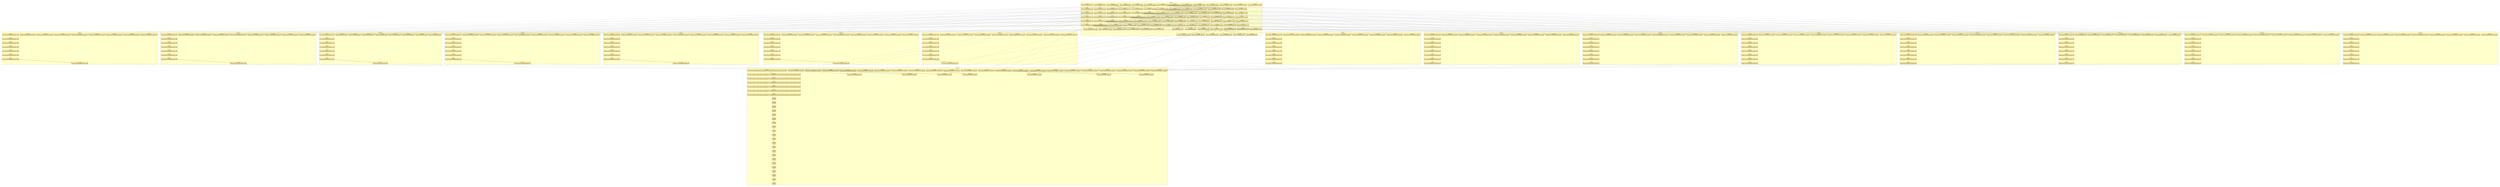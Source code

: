 digraph{node[shape=none margin=0 style=filled colorscheme=ylorrd9 fillcolor=2];compound=true;splines=line;subgraph clusterdummy0_0{style=invis;subgraph clusterdummy0_1{style=invis;subgraph clusterdummy0_2{style=invis;subgraph cluster0{style=dashed;colorscheme=ylorrd9;bgcolor=1;edge[arrowhead=empty];label=epoch_0;0[label=<<table border="0" cellborder="0" cellspacing="0"><tr><td>0:0 send</td></tr><hr/><tr><td> 1:0 1:23 1:24 1:25 1:26 1:27 1:28 </td></tr></table>>];1[label=<<table border="0" cellborder="0" cellspacing="0"><tr><td>0:1 send</td></tr><hr/><tr><td> 2:0 2:1 2:24 2:25 2:26 2:27 2:28 </td></tr></table>>];2[label=<<table border="0" cellborder="0" cellspacing="0"><tr><td>0:2 send</td></tr><hr/><tr><td> 3:0 3:1 3:2 3:25 3:26 3:27 3:28 </td></tr></table>>];3[label=<<table border="0" cellborder="0" cellspacing="0"><tr><td>0:3 send</td></tr><hr/><tr><td> 4:0 4:1 4:2 4:3 4:26 4:27 4:28 </td></tr></table>>];4[label=<<table border="0" cellborder="0" cellspacing="0"><tr><td>0:4 send</td></tr><hr/><tr><td> 5:0 5:1 5:2 5:3 5:4 5:27 5:28 </td></tr></table>>];5[label=<<table border="0" cellborder="0" cellspacing="0"><tr><td>0:5 send</td></tr><hr/><tr><td> 6:0 6:1 6:2 6:3 6:4 6:5 6:28 </td></tr></table>>];6[label=<<table border="0" cellborder="0" cellspacing="0"><tr><td>0:6 send</td></tr><hr/><tr><td> 7:0 7:1 7:2 7:3 7:4 7:5 7:6 </td></tr></table>>];51[label=<<table border="0" cellborder="0" cellspacing="0"><tr><td>1:0 recv</td></tr><hr/><tr><td> 0:0 2:3 3:4 4:5 5:6 6:7 7:8 </td></tr></table>>];53[label=<<table border="0" cellborder="0" cellspacing="0"><tr><td>1:2 send</td></tr><hr/><tr><td> 2:0 2:1 2:24 2:25 2:26 2:27 2:28 </td></tr></table>>];51->53;54[label=<<table border="0" cellborder="0" cellspacing="0"><tr><td>1:3 send</td></tr><hr/><tr><td> 3:0 3:1 3:2 3:25 3:26 3:27 3:28 </td></tr></table>>];51->54;55[label=<<table border="0" cellborder="0" cellspacing="0"><tr><td>1:4 send</td></tr><hr/><tr><td> 4:0 4:1 4:2 4:3 4:26 4:27 4:28 </td></tr></table>>];51->55;56[label=<<table border="0" cellborder="0" cellspacing="0"><tr><td>1:5 send</td></tr><hr/><tr><td> 5:0 5:1 5:2 5:3 5:4 5:27 5:28 </td></tr></table>>];51->56;57[label=<<table border="0" cellborder="0" cellspacing="0"><tr><td>1:6 send</td></tr><hr/><tr><td> 6:0 6:1 6:2 6:3 6:4 6:5 6:28 </td></tr></table>>];51->57;58[label=<<table border="0" cellborder="0" cellspacing="0"><tr><td>1:7 send</td></tr><hr/><tr><td> 7:0 7:1 7:2 7:3 7:4 7:5 7:6 </td></tr></table>>];51->58;74[label=<<table border="0" cellborder="0" cellspacing="0"><tr><td>1:23 recv</td></tr><hr/><tr><td> 0:0 2:3 3:4 4:5 5:6 6:7 7:8 </td></tr></table>>];51->74;75[label=<<table border="0" cellborder="0" cellspacing="0"><tr><td>1:24 recv</td></tr><hr/><tr><td> 0:0 2:3 3:4 4:5 5:6 6:7 7:8 </td></tr></table>>];74->75;76[label=<<table border="0" cellborder="0" cellspacing="0"><tr><td>1:25 recv</td></tr><hr/><tr><td> 0:0 2:3 3:4 4:5 5:6 6:7 7:8 </td></tr></table>>];75->76;77[label=<<table border="0" cellborder="0" cellspacing="0"><tr><td>1:26 recv</td></tr><hr/><tr><td> 0:0 2:3 3:4 4:5 5:6 6:7 7:8 </td></tr></table>>];76->77;78[label=<<table border="0" cellborder="0" cellspacing="0"><tr><td>1:27 recv</td></tr><hr/><tr><td> 0:0 2:3 3:4 4:5 5:6 6:7 7:8 </td></tr></table>>];77->78;79[label=<<table border="0" cellborder="0" cellspacing="0"><tr><td>1:28 recv</td></tr><hr/><tr><td> 0:0 2:3 3:4 4:5 5:6 6:7 7:8 </td></tr></table>>];78->79;81[label=<<table border="0" cellborder="0" cellspacing="0"><tr><td>2:0 recv</td></tr><hr/><tr><td> 0:1 1:2 3:5 4:6 5:7 6:8 7:9 </td></tr></table>>];82[label=<<table border="0" cellborder="0" cellspacing="0"><tr><td>2:1 recv</td></tr><hr/><tr><td> 0:1 1:2 3:5 4:6 5:7 6:8 7:9 </td></tr></table>>];81->82;84[label=<<table border="0" cellborder="0" cellspacing="0"><tr><td>2:3 send</td></tr><hr/><tr><td> 1:0 1:23 1:24 1:25 1:26 1:27 1:28 </td></tr></table>>];82->84;85[label=<<table border="0" cellborder="0" cellspacing="0"><tr><td>2:4 send</td></tr><hr/><tr><td> 3:0 3:1 3:2 3:25 3:26 3:27 3:28 </td></tr></table>>];82->85;86[label=<<table border="0" cellborder="0" cellspacing="0"><tr><td>2:5 send</td></tr><hr/><tr><td> 4:0 4:1 4:2 4:3 4:26 4:27 4:28 </td></tr></table>>];82->86;87[label=<<table border="0" cellborder="0" cellspacing="0"><tr><td>2:6 send</td></tr><hr/><tr><td> 5:0 5:1 5:2 5:3 5:4 5:27 5:28 </td></tr></table>>];82->87;88[label=<<table border="0" cellborder="0" cellspacing="0"><tr><td>2:7 send</td></tr><hr/><tr><td> 6:0 6:1 6:2 6:3 6:4 6:5 6:28 </td></tr></table>>];82->88;89[label=<<table border="0" cellborder="0" cellspacing="0"><tr><td>2:8 send</td></tr><hr/><tr><td> 7:0 7:1 7:2 7:3 7:4 7:5 7:6 </td></tr></table>>];82->89;105[label=<<table border="0" cellborder="0" cellspacing="0"><tr><td>2:24 recv</td></tr><hr/><tr><td> 0:1 1:2 3:5 4:6 5:7 6:8 7:9 </td></tr></table>>];82->105;106[label=<<table border="0" cellborder="0" cellspacing="0"><tr><td>2:25 recv</td></tr><hr/><tr><td> 0:1 1:2 3:5 4:6 5:7 6:8 7:9 </td></tr></table>>];105->106;107[label=<<table border="0" cellborder="0" cellspacing="0"><tr><td>2:26 recv</td></tr><hr/><tr><td> 0:1 1:2 3:5 4:6 5:7 6:8 7:9 </td></tr></table>>];106->107;108[label=<<table border="0" cellborder="0" cellspacing="0"><tr><td>2:27 recv</td></tr><hr/><tr><td> 0:1 1:2 3:5 4:6 5:7 6:8 7:9 </td></tr></table>>];107->108;109[label=<<table border="0" cellborder="0" cellspacing="0"><tr><td>2:28 recv</td></tr><hr/><tr><td> 0:1 1:2 3:5 4:6 5:7 6:8 7:9 </td></tr></table>>];108->109;111[label=<<table border="0" cellborder="0" cellspacing="0"><tr><td>3:0 recv</td></tr><hr/><tr><td> 0:2 1:3 2:4 4:7 5:8 6:9 7:10 </td></tr></table>>];112[label=<<table border="0" cellborder="0" cellspacing="0"><tr><td>3:1 recv</td></tr><hr/><tr><td> 0:2 1:3 2:4 4:7 5:8 6:9 7:10 </td></tr></table>>];111->112;113[label=<<table border="0" cellborder="0" cellspacing="0"><tr><td>3:2 recv</td></tr><hr/><tr><td> 0:2 1:3 2:4 4:7 5:8 6:9 7:10 </td></tr></table>>];112->113;115[label=<<table border="0" cellborder="0" cellspacing="0"><tr><td>3:4 send</td></tr><hr/><tr><td> 1:0 1:23 1:24 1:25 1:26 1:27 1:28 </td></tr></table>>];113->115;116[label=<<table border="0" cellborder="0" cellspacing="0"><tr><td>3:5 send</td></tr><hr/><tr><td> 2:0 2:1 2:24 2:25 2:26 2:27 2:28 </td></tr></table>>];113->116;117[label=<<table border="0" cellborder="0" cellspacing="0"><tr><td>3:6 send</td></tr><hr/><tr><td> 4:0 4:1 4:2 4:3 4:26 4:27 4:28 </td></tr></table>>];113->117;118[label=<<table border="0" cellborder="0" cellspacing="0"><tr><td>3:7 send</td></tr><hr/><tr><td> 5:0 5:1 5:2 5:3 5:4 5:27 5:28 </td></tr></table>>];113->118;119[label=<<table border="0" cellborder="0" cellspacing="0"><tr><td>3:8 send</td></tr><hr/><tr><td> 6:0 6:1 6:2 6:3 6:4 6:5 6:28 </td></tr></table>>];113->119;120[label=<<table border="0" cellborder="0" cellspacing="0"><tr><td>3:9 send</td></tr><hr/><tr><td> 7:0 7:1 7:2 7:3 7:4 7:5 7:6 </td></tr></table>>];113->120;136[label=<<table border="0" cellborder="0" cellspacing="0"><tr><td>3:25 recv</td></tr><hr/><tr><td> 0:2 1:3 2:4 4:7 5:8 6:9 7:10 </td></tr></table>>];113->136;137[label=<<table border="0" cellborder="0" cellspacing="0"><tr><td>3:26 recv</td></tr><hr/><tr><td> 0:2 1:3 2:4 4:7 5:8 6:9 7:10 </td></tr></table>>];136->137;138[label=<<table border="0" cellborder="0" cellspacing="0"><tr><td>3:27 recv</td></tr><hr/><tr><td> 0:2 1:3 2:4 4:7 5:8 6:9 7:10 </td></tr></table>>];137->138;139[label=<<table border="0" cellborder="0" cellspacing="0"><tr><td>3:28 recv</td></tr><hr/><tr><td> 0:2 1:3 2:4 4:7 5:8 6:9 7:10 </td></tr></table>>];138->139;141[label=<<table border="0" cellborder="0" cellspacing="0"><tr><td>4:0 recv</td></tr><hr/><tr><td> 0:3 1:4 2:5 3:6 5:9 6:10 7:11 </td></tr></table>>];142[label=<<table border="0" cellborder="0" cellspacing="0"><tr><td>4:1 recv</td></tr><hr/><tr><td> 0:3 1:4 2:5 3:6 5:9 6:10 7:11 </td></tr></table>>];141->142;143[label=<<table border="0" cellborder="0" cellspacing="0"><tr><td>4:2 recv</td></tr><hr/><tr><td> 0:3 1:4 2:5 3:6 5:9 6:10 7:11 </td></tr></table>>];142->143;144[label=<<table border="0" cellborder="0" cellspacing="0"><tr><td>4:3 recv</td></tr><hr/><tr><td> 0:3 1:4 2:5 3:6 5:9 6:10 7:11 </td></tr></table>>];143->144;146[label=<<table border="0" cellborder="0" cellspacing="0"><tr><td>4:5 send</td></tr><hr/><tr><td> 1:0 1:23 1:24 1:25 1:26 1:27 1:28 </td></tr></table>>];144->146;147[label=<<table border="0" cellborder="0" cellspacing="0"><tr><td>4:6 send</td></tr><hr/><tr><td> 2:0 2:1 2:24 2:25 2:26 2:27 2:28 </td></tr></table>>];144->147;148[label=<<table border="0" cellborder="0" cellspacing="0"><tr><td>4:7 send</td></tr><hr/><tr><td> 3:0 3:1 3:2 3:25 3:26 3:27 3:28 </td></tr></table>>];144->148;149[label=<<table border="0" cellborder="0" cellspacing="0"><tr><td>4:8 send</td></tr><hr/><tr><td> 5:0 5:1 5:2 5:3 5:4 5:27 5:28 </td></tr></table>>];144->149;150[label=<<table border="0" cellborder="0" cellspacing="0"><tr><td>4:9 send</td></tr><hr/><tr><td> 6:0 6:1 6:2 6:3 6:4 6:5 6:28 </td></tr></table>>];144->150;151[label=<<table border="0" cellborder="0" cellspacing="0"><tr><td>4:10 send</td></tr><hr/><tr><td> 7:0 7:1 7:2 7:3 7:4 7:5 7:6 </td></tr></table>>];144->151;167[label=<<table border="0" cellborder="0" cellspacing="0"><tr><td>4:26 recv</td></tr><hr/><tr><td> 0:3 1:4 2:5 3:6 5:9 6:10 7:11 </td></tr></table>>];144->167;168[label=<<table border="0" cellborder="0" cellspacing="0"><tr><td>4:27 recv</td></tr><hr/><tr><td> 0:3 1:4 2:5 3:6 5:9 6:10 7:11 </td></tr></table>>];167->168;169[label=<<table border="0" cellborder="0" cellspacing="0"><tr><td>4:28 recv</td></tr><hr/><tr><td> 0:3 1:4 2:5 3:6 5:9 6:10 7:11 </td></tr></table>>];168->169;171[label=<<table border="0" cellborder="0" cellspacing="0"><tr><td>5:0 recv</td></tr><hr/><tr><td> 0:4 1:5 2:6 3:7 4:8 6:11 7:12 </td></tr></table>>];172[label=<<table border="0" cellborder="0" cellspacing="0"><tr><td>5:1 recv</td></tr><hr/><tr><td> 0:4 1:5 2:6 3:7 4:8 6:11 7:12 </td></tr></table>>];171->172;173[label=<<table border="0" cellborder="0" cellspacing="0"><tr><td>5:2 recv</td></tr><hr/><tr><td> 0:4 1:5 2:6 3:7 4:8 6:11 7:12 </td></tr></table>>];172->173;174[label=<<table border="0" cellborder="0" cellspacing="0"><tr><td>5:3 recv</td></tr><hr/><tr><td> 0:4 1:5 2:6 3:7 4:8 6:11 7:12 </td></tr></table>>];173->174;175[label=<<table border="0" cellborder="0" cellspacing="0"><tr><td>5:4 recv</td></tr><hr/><tr><td> 0:4 1:5 2:6 3:7 4:8 6:11 7:12 </td></tr></table>>];174->175;177[label=<<table border="0" cellborder="0" cellspacing="0"><tr><td>5:6 send</td></tr><hr/><tr><td> 1:0 1:23 1:24 1:25 1:26 1:27 1:28 </td></tr></table>>];175->177;178[label=<<table border="0" cellborder="0" cellspacing="0"><tr><td>5:7 send</td></tr><hr/><tr><td> 2:0 2:1 2:24 2:25 2:26 2:27 2:28 </td></tr></table>>];175->178;179[label=<<table border="0" cellborder="0" cellspacing="0"><tr><td>5:8 send</td></tr><hr/><tr><td> 3:0 3:1 3:2 3:25 3:26 3:27 3:28 </td></tr></table>>];175->179;180[label=<<table border="0" cellborder="0" cellspacing="0"><tr><td>5:9 send</td></tr><hr/><tr><td> 4:0 4:1 4:2 4:3 4:26 4:27 4:28 </td></tr></table>>];175->180;181[label=<<table border="0" cellborder="0" cellspacing="0"><tr><td>5:10 send</td></tr><hr/><tr><td> 6:0 6:1 6:2 6:3 6:4 6:5 6:28 </td></tr></table>>];175->181;182[label=<<table border="0" cellborder="0" cellspacing="0"><tr><td>5:11 send</td></tr><hr/><tr><td> 7:0 7:1 7:2 7:3 7:4 7:5 7:6 </td></tr></table>>];175->182;198[label=<<table border="0" cellborder="0" cellspacing="0"><tr><td>5:27 recv</td></tr><hr/><tr><td> 0:4 1:5 2:6 3:7 4:8 6:11 7:12 </td></tr></table>>];175->198;199[label=<<table border="0" cellborder="0" cellspacing="0"><tr><td>5:28 recv</td></tr><hr/><tr><td> 0:4 1:5 2:6 3:7 4:8 6:11 7:12 </td></tr></table>>];198->199;201[label=<<table border="0" cellborder="0" cellspacing="0"><tr><td>6:0 recv</td></tr><hr/><tr><td> 0:5 1:6 2:7 3:8 4:9 5:10 7:13 </td></tr></table>>];202[label=<<table border="0" cellborder="0" cellspacing="0"><tr><td>6:1 recv</td></tr><hr/><tr><td> 0:5 1:6 2:7 3:8 4:9 5:10 7:13 </td></tr></table>>];201->202;203[label=<<table border="0" cellborder="0" cellspacing="0"><tr><td>6:2 recv</td></tr><hr/><tr><td> 0:5 1:6 2:7 3:8 4:9 5:10 7:13 </td></tr></table>>];202->203;204[label=<<table border="0" cellborder="0" cellspacing="0"><tr><td>6:3 recv</td></tr><hr/><tr><td> 0:5 1:6 2:7 3:8 4:9 5:10 7:13 </td></tr></table>>];203->204;205[label=<<table border="0" cellborder="0" cellspacing="0"><tr><td>6:4 recv</td></tr><hr/><tr><td> 0:5 1:6 2:7 3:8 4:9 5:10 7:13 </td></tr></table>>];204->205;206[label=<<table border="0" cellborder="0" cellspacing="0"><tr><td>6:5 recv</td></tr><hr/><tr><td> 0:5 1:6 2:7 3:8 4:9 5:10 7:13 </td></tr></table>>];205->206;208[label=<<table border="0" cellborder="0" cellspacing="0"><tr><td>6:7 send</td></tr><hr/><tr><td> 1:0 1:23 1:24 1:25 1:26 1:27 1:28 </td></tr></table>>];206->208;209[label=<<table border="0" cellborder="0" cellspacing="0"><tr><td>6:8 send</td></tr><hr/><tr><td> 2:0 2:1 2:24 2:25 2:26 2:27 2:28 </td></tr></table>>];206->209;210[label=<<table border="0" cellborder="0" cellspacing="0"><tr><td>6:9 send</td></tr><hr/><tr><td> 3:0 3:1 3:2 3:25 3:26 3:27 3:28 </td></tr></table>>];206->210;211[label=<<table border="0" cellborder="0" cellspacing="0"><tr><td>6:10 send</td></tr><hr/><tr><td> 4:0 4:1 4:2 4:3 4:26 4:27 4:28 </td></tr></table>>];206->211;212[label=<<table border="0" cellborder="0" cellspacing="0"><tr><td>6:11 send</td></tr><hr/><tr><td> 5:0 5:1 5:2 5:3 5:4 5:27 5:28 </td></tr></table>>];206->212;213[label=<<table border="0" cellborder="0" cellspacing="0"><tr><td>6:12 send</td></tr><hr/><tr><td> 7:0 7:1 7:2 7:3 7:4 7:5 7:6 </td></tr></table>>];206->213;229[label=<<table border="0" cellborder="0" cellspacing="0"><tr><td>6:28 recv</td></tr><hr/><tr><td> 0:5 1:6 2:7 3:8 4:9 5:10 7:13 </td></tr></table>>];206->229;231[label=<<table border="0" cellborder="0" cellspacing="0"><tr><td>7:0 recv</td></tr><hr/><tr><td> 0:6 1:7 2:8 3:9 4:10 5:11 6:12 </td></tr></table>>];232[label=<<table border="0" cellborder="0" cellspacing="0"><tr><td>7:1 recv</td></tr><hr/><tr><td> 0:6 1:7 2:8 3:9 4:10 5:11 6:12 </td></tr></table>>];231->232;233[label=<<table border="0" cellborder="0" cellspacing="0"><tr><td>7:2 recv</td></tr><hr/><tr><td> 0:6 1:7 2:8 3:9 4:10 5:11 6:12 </td></tr></table>>];232->233;234[label=<<table border="0" cellborder="0" cellspacing="0"><tr><td>7:3 recv</td></tr><hr/><tr><td> 0:6 1:7 2:8 3:9 4:10 5:11 6:12 </td></tr></table>>];233->234;235[label=<<table border="0" cellborder="0" cellspacing="0"><tr><td>7:4 recv</td></tr><hr/><tr><td> 0:6 1:7 2:8 3:9 4:10 5:11 6:12 </td></tr></table>>];234->235;236[label=<<table border="0" cellborder="0" cellspacing="0"><tr><td>7:5 recv</td></tr><hr/><tr><td> 0:6 1:7 2:8 3:9 4:10 5:11 6:12 </td></tr></table>>];235->236;237[label=<<table border="0" cellborder="0" cellspacing="0"><tr><td>7:6 recv</td></tr><hr/><tr><td> 0:6 1:7 2:8 3:9 4:10 5:11 6:12 </td></tr></table>>];236->237;239[label=<<table border="0" cellborder="0" cellspacing="0"><tr><td>7:8 send</td></tr><hr/><tr><td> 1:0 1:23 1:24 1:25 1:26 1:27 1:28 </td></tr></table>>];237->239;240[label=<<table border="0" cellborder="0" cellspacing="0"><tr><td>7:9 send</td></tr><hr/><tr><td> 2:0 2:1 2:24 2:25 2:26 2:27 2:28 </td></tr></table>>];237->240;241[label=<<table border="0" cellborder="0" cellspacing="0"><tr><td>7:10 send</td></tr><hr/><tr><td> 3:0 3:1 3:2 3:25 3:26 3:27 3:28 </td></tr></table>>];237->241;242[label=<<table border="0" cellborder="0" cellspacing="0"><tr><td>7:11 send</td></tr><hr/><tr><td> 4:0 4:1 4:2 4:3 4:26 4:27 4:28 </td></tr></table>>];237->242;243[label=<<table border="0" cellborder="0" cellspacing="0"><tr><td>7:12 send</td></tr><hr/><tr><td> 5:0 5:1 5:2 5:3 5:4 5:27 5:28 </td></tr></table>>];237->243;244[label=<<table border="0" cellborder="0" cellspacing="0"><tr><td>7:13 send</td></tr><hr/><tr><td> 6:0 6:1 6:2 6:3 6:4 6:5 6:28 </td></tr></table>>];237->244;}}}}subgraph clusterdummy1_0{style=invis;subgraph clusterdummy1_1{style=invis;subgraph clusterdummy1_2{style=invis;subgraph cluster1{style=dashed;colorscheme=ylorrd9;bgcolor=1;edge[arrowhead=empty];label=epoch_1;21[label=<<table border="0" cellborder="0" cellspacing="0"><tr><td>0:21 send</td></tr><hr/><tr><td> 22:0 22:1 22:2 22:3 22:4 22:5 22:6 22:7 </td></tr></table>>];73[label=<<table border="0" cellborder="0" cellspacing="0"><tr><td>1:22 send</td></tr><hr/><tr><td> 22:0 22:1 22:2 22:3 22:4 22:5 22:6 22:7 </td></tr></table>>];104[label=<<table border="0" cellborder="0" cellspacing="0"><tr><td>2:23 send</td></tr><hr/><tr><td> 22:0 22:1 22:2 22:3 22:4 22:5 22:6 22:7 </td></tr></table>>];135[label=<<table border="0" cellborder="0" cellspacing="0"><tr><td>3:24 send</td></tr><hr/><tr><td> 22:0 22:1 22:2 22:3 22:4 22:5 22:6 22:7 </td></tr></table>>];166[label=<<table border="0" cellborder="0" cellspacing="0"><tr><td>4:25 send</td></tr><hr/><tr><td> 22:0 22:1 22:2 22:3 22:4 22:5 22:6 22:7 </td></tr></table>>];197[label=<<table border="0" cellborder="0" cellspacing="0"><tr><td>5:26 send</td></tr><hr/><tr><td> 22:0 22:1 22:2 22:3 22:4 22:5 22:6 22:7 </td></tr></table>>];228[label=<<table border="0" cellborder="0" cellspacing="0"><tr><td>6:27 send</td></tr><hr/><tr><td> 22:0 22:1 22:2 22:3 22:4 22:5 22:6 22:7 </td></tr></table>>];259[label=<<table border="0" cellborder="0" cellspacing="0"><tr><td>7:28 send</td></tr><hr/><tr><td> 22:0 22:1 22:2 22:3 22:4 22:5 22:6 22:7 </td></tr></table>>];387[label=<<table border="0" cellborder="0" cellspacing="0"><tr><td>22:0 recv</td></tr><hr/><tr><td> 0:21 1:22 2:23 3:24 4:25 5:26 6:27 7:28 </td></tr></table>>];388[label=<<table border="0" cellborder="0" cellspacing="0"><tr><td>22:1 recv</td></tr><hr/><tr><td> 0:21 1:22 2:23 3:24 4:25 5:26 6:27 7:28 </td></tr></table>>];387->388;389[label=<<table border="0" cellborder="0" cellspacing="0"><tr><td>22:2 recv</td></tr><hr/><tr><td> 0:21 1:22 2:23 3:24 4:25 5:26 6:27 7:28 </td></tr></table>>];388->389;390[label=<<table border="0" cellborder="0" cellspacing="0"><tr><td>22:3 recv</td></tr><hr/><tr><td> 0:21 1:22 2:23 3:24 4:25 5:26 6:27 7:28 </td></tr></table>>];389->390;391[label=<<table border="0" cellborder="0" cellspacing="0"><tr><td>22:4 recv</td></tr><hr/><tr><td> 0:21 1:22 2:23 3:24 4:25 5:26 6:27 7:28 </td></tr></table>>];390->391;392[label=<<table border="0" cellborder="0" cellspacing="0"><tr><td>22:5 recv</td></tr><hr/><tr><td> 0:21 1:22 2:23 3:24 4:25 5:26 6:27 7:28 </td></tr></table>>];391->392;393[label=<<table border="0" cellborder="0" cellspacing="0"><tr><td>22:6 recv</td></tr><hr/><tr><td> 0:21 1:22 2:23 3:24 4:25 5:26 6:27 7:28 </td></tr></table>>];392->393;394[label=<<table border="0" cellborder="0" cellspacing="0"><tr><td>22:7 recv</td></tr><hr/><tr><td> 0:21 1:22 2:23 3:24 4:25 5:26 6:27 7:28 </td></tr></table>>];393->394;}}}}subgraph clusterdummy2_0{style=invis;subgraph clusterdummy2_1{style=invis;subgraph clusterdummy2_2{style=invis;subgraph cluster2{style=dashed;colorscheme=ylorrd9;bgcolor=1;edge[arrowhead=empty];label=epoch_2;20[label=<<table border="0" cellborder="0" cellspacing="0"><tr><td>0:20 send</td></tr><hr/><tr><td> 21:0 21:1 21:2 21:3 21:4 21:5 21:6 21:7 </td></tr></table>>];72[label=<<table border="0" cellborder="0" cellspacing="0"><tr><td>1:21 send</td></tr><hr/><tr><td> 21:0 21:1 21:2 21:3 21:4 21:5 21:6 21:7 </td></tr></table>>];103[label=<<table border="0" cellborder="0" cellspacing="0"><tr><td>2:22 send</td></tr><hr/><tr><td> 21:0 21:1 21:2 21:3 21:4 21:5 21:6 21:7 </td></tr></table>>];134[label=<<table border="0" cellborder="0" cellspacing="0"><tr><td>3:23 send</td></tr><hr/><tr><td> 21:0 21:1 21:2 21:3 21:4 21:5 21:6 21:7 </td></tr></table>>];165[label=<<table border="0" cellborder="0" cellspacing="0"><tr><td>4:24 send</td></tr><hr/><tr><td> 21:0 21:1 21:2 21:3 21:4 21:5 21:6 21:7 </td></tr></table>>];196[label=<<table border="0" cellborder="0" cellspacing="0"><tr><td>5:25 send</td></tr><hr/><tr><td> 21:0 21:1 21:2 21:3 21:4 21:5 21:6 21:7 </td></tr></table>>];227[label=<<table border="0" cellborder="0" cellspacing="0"><tr><td>6:26 send</td></tr><hr/><tr><td> 21:0 21:1 21:2 21:3 21:4 21:5 21:6 21:7 </td></tr></table>>];258[label=<<table border="0" cellborder="0" cellspacing="0"><tr><td>7:27 send</td></tr><hr/><tr><td> 21:0 21:1 21:2 21:3 21:4 21:5 21:6 21:7 </td></tr></table>>];378[label=<<table border="0" cellborder="0" cellspacing="0"><tr><td>21:0 recv</td></tr><hr/><tr><td> 0:20 1:21 2:22 3:23 4:24 5:25 6:26 7:27 </td></tr></table>>];379[label=<<table border="0" cellborder="0" cellspacing="0"><tr><td>21:1 recv</td></tr><hr/><tr><td> 0:20 1:21 2:22 3:23 4:24 5:25 6:26 7:27 </td></tr></table>>];378->379;380[label=<<table border="0" cellborder="0" cellspacing="0"><tr><td>21:2 recv</td></tr><hr/><tr><td> 0:20 1:21 2:22 3:23 4:24 5:25 6:26 7:27 </td></tr></table>>];379->380;381[label=<<table border="0" cellborder="0" cellspacing="0"><tr><td>21:3 recv</td></tr><hr/><tr><td> 0:20 1:21 2:22 3:23 4:24 5:25 6:26 7:27 </td></tr></table>>];380->381;382[label=<<table border="0" cellborder="0" cellspacing="0"><tr><td>21:4 recv</td></tr><hr/><tr><td> 0:20 1:21 2:22 3:23 4:24 5:25 6:26 7:27 </td></tr></table>>];381->382;383[label=<<table border="0" cellborder="0" cellspacing="0"><tr><td>21:5 recv</td></tr><hr/><tr><td> 0:20 1:21 2:22 3:23 4:24 5:25 6:26 7:27 </td></tr></table>>];382->383;384[label=<<table border="0" cellborder="0" cellspacing="0"><tr><td>21:6 recv</td></tr><hr/><tr><td> 0:20 1:21 2:22 3:23 4:24 5:25 6:26 7:27 </td></tr></table>>];383->384;385[label=<<table border="0" cellborder="0" cellspacing="0"><tr><td>21:7 recv</td></tr><hr/><tr><td> 0:20 1:21 2:22 3:23 4:24 5:25 6:26 7:27 </td></tr></table>>];384->385;}}}}subgraph clusterdummy3_0{style=invis;subgraph clusterdummy3_1{style=invis;subgraph clusterdummy3_2{style=invis;subgraph cluster3{style=dashed;colorscheme=ylorrd9;bgcolor=1;edge[arrowhead=empty];label=epoch_3;19[label=<<table border="0" cellborder="0" cellspacing="0"><tr><td>0:19 send</td></tr><hr/><tr><td> 20:0 20:1 20:2 20:3 20:4 20:5 20:6 20:7 </td></tr></table>>];71[label=<<table border="0" cellborder="0" cellspacing="0"><tr><td>1:20 send</td></tr><hr/><tr><td> 20:0 20:1 20:2 20:3 20:4 20:5 20:6 20:7 </td></tr></table>>];102[label=<<table border="0" cellborder="0" cellspacing="0"><tr><td>2:21 send</td></tr><hr/><tr><td> 20:0 20:1 20:2 20:3 20:4 20:5 20:6 20:7 </td></tr></table>>];133[label=<<table border="0" cellborder="0" cellspacing="0"><tr><td>3:22 send</td></tr><hr/><tr><td> 20:0 20:1 20:2 20:3 20:4 20:5 20:6 20:7 </td></tr></table>>];164[label=<<table border="0" cellborder="0" cellspacing="0"><tr><td>4:23 send</td></tr><hr/><tr><td> 20:0 20:1 20:2 20:3 20:4 20:5 20:6 20:7 </td></tr></table>>];195[label=<<table border="0" cellborder="0" cellspacing="0"><tr><td>5:24 send</td></tr><hr/><tr><td> 20:0 20:1 20:2 20:3 20:4 20:5 20:6 20:7 </td></tr></table>>];226[label=<<table border="0" cellborder="0" cellspacing="0"><tr><td>6:25 send</td></tr><hr/><tr><td> 20:0 20:1 20:2 20:3 20:4 20:5 20:6 20:7 </td></tr></table>>];257[label=<<table border="0" cellborder="0" cellspacing="0"><tr><td>7:26 send</td></tr><hr/><tr><td> 20:0 20:1 20:2 20:3 20:4 20:5 20:6 20:7 </td></tr></table>>];369[label=<<table border="0" cellborder="0" cellspacing="0"><tr><td>20:0 recv</td></tr><hr/><tr><td> 0:19 1:20 2:21 3:22 4:23 5:24 6:25 7:26 </td></tr></table>>];370[label=<<table border="0" cellborder="0" cellspacing="0"><tr><td>20:1 recv</td></tr><hr/><tr><td> 0:19 1:20 2:21 3:22 4:23 5:24 6:25 7:26 </td></tr></table>>];369->370;371[label=<<table border="0" cellborder="0" cellspacing="0"><tr><td>20:2 recv</td></tr><hr/><tr><td> 0:19 1:20 2:21 3:22 4:23 5:24 6:25 7:26 </td></tr></table>>];370->371;372[label=<<table border="0" cellborder="0" cellspacing="0"><tr><td>20:3 recv</td></tr><hr/><tr><td> 0:19 1:20 2:21 3:22 4:23 5:24 6:25 7:26 </td></tr></table>>];371->372;373[label=<<table border="0" cellborder="0" cellspacing="0"><tr><td>20:4 recv</td></tr><hr/><tr><td> 0:19 1:20 2:21 3:22 4:23 5:24 6:25 7:26 </td></tr></table>>];372->373;374[label=<<table border="0" cellborder="0" cellspacing="0"><tr><td>20:5 recv</td></tr><hr/><tr><td> 0:19 1:20 2:21 3:22 4:23 5:24 6:25 7:26 </td></tr></table>>];373->374;375[label=<<table border="0" cellborder="0" cellspacing="0"><tr><td>20:6 recv</td></tr><hr/><tr><td> 0:19 1:20 2:21 3:22 4:23 5:24 6:25 7:26 </td></tr></table>>];374->375;376[label=<<table border="0" cellborder="0" cellspacing="0"><tr><td>20:7 recv</td></tr><hr/><tr><td> 0:19 1:20 2:21 3:22 4:23 5:24 6:25 7:26 </td></tr></table>>];375->376;}}}}subgraph clusterdummy4_0{style=invis;subgraph clusterdummy4_1{style=invis;subgraph clusterdummy4_2{style=invis;subgraph cluster4{style=dashed;colorscheme=ylorrd9;bgcolor=1;edge[arrowhead=empty];label=epoch_4;18[label=<<table border="0" cellborder="0" cellspacing="0"><tr><td>0:18 send</td></tr><hr/><tr><td> 19:0 19:1 19:2 19:3 19:4 19:5 19:6 19:7 </td></tr></table>>];70[label=<<table border="0" cellborder="0" cellspacing="0"><tr><td>1:19 send</td></tr><hr/><tr><td> 19:0 19:1 19:2 19:3 19:4 19:5 19:6 19:7 </td></tr></table>>];101[label=<<table border="0" cellborder="0" cellspacing="0"><tr><td>2:20 send</td></tr><hr/><tr><td> 19:0 19:1 19:2 19:3 19:4 19:5 19:6 19:7 </td></tr></table>>];132[label=<<table border="0" cellborder="0" cellspacing="0"><tr><td>3:21 send</td></tr><hr/><tr><td> 19:0 19:1 19:2 19:3 19:4 19:5 19:6 19:7 </td></tr></table>>];163[label=<<table border="0" cellborder="0" cellspacing="0"><tr><td>4:22 send</td></tr><hr/><tr><td> 19:0 19:1 19:2 19:3 19:4 19:5 19:6 19:7 </td></tr></table>>];194[label=<<table border="0" cellborder="0" cellspacing="0"><tr><td>5:23 send</td></tr><hr/><tr><td> 19:0 19:1 19:2 19:3 19:4 19:5 19:6 19:7 </td></tr></table>>];225[label=<<table border="0" cellborder="0" cellspacing="0"><tr><td>6:24 send</td></tr><hr/><tr><td> 19:0 19:1 19:2 19:3 19:4 19:5 19:6 19:7 </td></tr></table>>];256[label=<<table border="0" cellborder="0" cellspacing="0"><tr><td>7:25 send</td></tr><hr/><tr><td> 19:0 19:1 19:2 19:3 19:4 19:5 19:6 19:7 </td></tr></table>>];360[label=<<table border="0" cellborder="0" cellspacing="0"><tr><td>19:0 recv</td></tr><hr/><tr><td> 0:18 1:19 2:20 3:21 4:22 5:23 6:24 7:25 </td></tr></table>>];361[label=<<table border="0" cellborder="0" cellspacing="0"><tr><td>19:1 recv</td></tr><hr/><tr><td> 0:18 1:19 2:20 3:21 4:22 5:23 6:24 7:25 </td></tr></table>>];360->361;362[label=<<table border="0" cellborder="0" cellspacing="0"><tr><td>19:2 recv</td></tr><hr/><tr><td> 0:18 1:19 2:20 3:21 4:22 5:23 6:24 7:25 </td></tr></table>>];361->362;363[label=<<table border="0" cellborder="0" cellspacing="0"><tr><td>19:3 recv</td></tr><hr/><tr><td> 0:18 1:19 2:20 3:21 4:22 5:23 6:24 7:25 </td></tr></table>>];362->363;364[label=<<table border="0" cellborder="0" cellspacing="0"><tr><td>19:4 recv</td></tr><hr/><tr><td> 0:18 1:19 2:20 3:21 4:22 5:23 6:24 7:25 </td></tr></table>>];363->364;365[label=<<table border="0" cellborder="0" cellspacing="0"><tr><td>19:5 recv</td></tr><hr/><tr><td> 0:18 1:19 2:20 3:21 4:22 5:23 6:24 7:25 </td></tr></table>>];364->365;366[label=<<table border="0" cellborder="0" cellspacing="0"><tr><td>19:6 recv</td></tr><hr/><tr><td> 0:18 1:19 2:20 3:21 4:22 5:23 6:24 7:25 </td></tr></table>>];365->366;367[label=<<table border="0" cellborder="0" cellspacing="0"><tr><td>19:7 recv</td></tr><hr/><tr><td> 0:18 1:19 2:20 3:21 4:22 5:23 6:24 7:25 </td></tr></table>>];366->367;}}}}subgraph clusterdummy5_0{style=invis;subgraph clusterdummy5_1{style=invis;subgraph clusterdummy5_2{style=invis;subgraph cluster5{style=dashed;colorscheme=ylorrd9;bgcolor=1;edge[arrowhead=empty];label=epoch_5;17[label=<<table border="0" cellborder="0" cellspacing="0"><tr><td>0:17 send</td></tr><hr/><tr><td> 18:0 18:1 18:2 18:3 18:4 18:5 18:6 18:7 </td></tr></table>>];69[label=<<table border="0" cellborder="0" cellspacing="0"><tr><td>1:18 send</td></tr><hr/><tr><td> 18:0 18:1 18:2 18:3 18:4 18:5 18:6 18:7 </td></tr></table>>];100[label=<<table border="0" cellborder="0" cellspacing="0"><tr><td>2:19 send</td></tr><hr/><tr><td> 18:0 18:1 18:2 18:3 18:4 18:5 18:6 18:7 </td></tr></table>>];131[label=<<table border="0" cellborder="0" cellspacing="0"><tr><td>3:20 send</td></tr><hr/><tr><td> 18:0 18:1 18:2 18:3 18:4 18:5 18:6 18:7 </td></tr></table>>];162[label=<<table border="0" cellborder="0" cellspacing="0"><tr><td>4:21 send</td></tr><hr/><tr><td> 18:0 18:1 18:2 18:3 18:4 18:5 18:6 18:7 </td></tr></table>>];193[label=<<table border="0" cellborder="0" cellspacing="0"><tr><td>5:22 send</td></tr><hr/><tr><td> 18:0 18:1 18:2 18:3 18:4 18:5 18:6 18:7 </td></tr></table>>];224[label=<<table border="0" cellborder="0" cellspacing="0"><tr><td>6:23 send</td></tr><hr/><tr><td> 18:0 18:1 18:2 18:3 18:4 18:5 18:6 18:7 </td></tr></table>>];255[label=<<table border="0" cellborder="0" cellspacing="0"><tr><td>7:24 send</td></tr><hr/><tr><td> 18:0 18:1 18:2 18:3 18:4 18:5 18:6 18:7 </td></tr></table>>];351[label=<<table border="0" cellborder="0" cellspacing="0"><tr><td>18:0 recv</td></tr><hr/><tr><td> 0:17 1:18 2:19 3:20 4:21 5:22 6:23 7:24 </td></tr></table>>];352[label=<<table border="0" cellborder="0" cellspacing="0"><tr><td>18:1 recv</td></tr><hr/><tr><td> 0:17 1:18 2:19 3:20 4:21 5:22 6:23 7:24 </td></tr></table>>];351->352;353[label=<<table border="0" cellborder="0" cellspacing="0"><tr><td>18:2 recv</td></tr><hr/><tr><td> 0:17 1:18 2:19 3:20 4:21 5:22 6:23 7:24 </td></tr></table>>];352->353;354[label=<<table border="0" cellborder="0" cellspacing="0"><tr><td>18:3 recv</td></tr><hr/><tr><td> 0:17 1:18 2:19 3:20 4:21 5:22 6:23 7:24 </td></tr></table>>];353->354;355[label=<<table border="0" cellborder="0" cellspacing="0"><tr><td>18:4 recv</td></tr><hr/><tr><td> 0:17 1:18 2:19 3:20 4:21 5:22 6:23 7:24 </td></tr></table>>];354->355;356[label=<<table border="0" cellborder="0" cellspacing="0"><tr><td>18:5 recv</td></tr><hr/><tr><td> 0:17 1:18 2:19 3:20 4:21 5:22 6:23 7:24 </td></tr></table>>];355->356;357[label=<<table border="0" cellborder="0" cellspacing="0"><tr><td>18:6 recv</td></tr><hr/><tr><td> 0:17 1:18 2:19 3:20 4:21 5:22 6:23 7:24 </td></tr></table>>];356->357;358[label=<<table border="0" cellborder="0" cellspacing="0"><tr><td>18:7 recv</td></tr><hr/><tr><td> 0:17 1:18 2:19 3:20 4:21 5:22 6:23 7:24 </td></tr></table>>];357->358;}}}}subgraph clusterdummy6_0{style=invis;subgraph clusterdummy6_1{style=invis;subgraph clusterdummy6_2{style=invis;subgraph cluster6{style=dashed;colorscheme=ylorrd9;bgcolor=1;edge[arrowhead=empty];label=epoch_6;16[label=<<table border="0" cellborder="0" cellspacing="0"><tr><td>0:16 send</td></tr><hr/><tr><td> 17:0 17:1 17:2 17:3 17:4 17:5 17:6 17:7 </td></tr></table>>];68[label=<<table border="0" cellborder="0" cellspacing="0"><tr><td>1:17 send</td></tr><hr/><tr><td> 17:0 17:1 17:2 17:3 17:4 17:5 17:6 17:7 </td></tr></table>>];99[label=<<table border="0" cellborder="0" cellspacing="0"><tr><td>2:18 send</td></tr><hr/><tr><td> 17:0 17:1 17:2 17:3 17:4 17:5 17:6 17:7 </td></tr></table>>];130[label=<<table border="0" cellborder="0" cellspacing="0"><tr><td>3:19 send</td></tr><hr/><tr><td> 17:0 17:1 17:2 17:3 17:4 17:5 17:6 17:7 </td></tr></table>>];161[label=<<table border="0" cellborder="0" cellspacing="0"><tr><td>4:20 send</td></tr><hr/><tr><td> 17:0 17:1 17:2 17:3 17:4 17:5 17:6 17:7 </td></tr></table>>];192[label=<<table border="0" cellborder="0" cellspacing="0"><tr><td>5:21 send</td></tr><hr/><tr><td> 17:0 17:1 17:2 17:3 17:4 17:5 17:6 17:7 </td></tr></table>>];223[label=<<table border="0" cellborder="0" cellspacing="0"><tr><td>6:22 send</td></tr><hr/><tr><td> 17:0 17:1 17:2 17:3 17:4 17:5 17:6 17:7 </td></tr></table>>];254[label=<<table border="0" cellborder="0" cellspacing="0"><tr><td>7:23 send</td></tr><hr/><tr><td> 17:0 17:1 17:2 17:3 17:4 17:5 17:6 17:7 </td></tr></table>>];342[label=<<table border="0" cellborder="0" cellspacing="0"><tr><td>17:0 recv</td></tr><hr/><tr><td> 0:16 1:17 2:18 3:19 4:20 5:21 6:22 7:23 </td></tr></table>>];343[label=<<table border="0" cellborder="0" cellspacing="0"><tr><td>17:1 recv</td></tr><hr/><tr><td> 0:16 1:17 2:18 3:19 4:20 5:21 6:22 7:23 </td></tr></table>>];342->343;344[label=<<table border="0" cellborder="0" cellspacing="0"><tr><td>17:2 recv</td></tr><hr/><tr><td> 0:16 1:17 2:18 3:19 4:20 5:21 6:22 7:23 </td></tr></table>>];343->344;345[label=<<table border="0" cellborder="0" cellspacing="0"><tr><td>17:3 recv</td></tr><hr/><tr><td> 0:16 1:17 2:18 3:19 4:20 5:21 6:22 7:23 </td></tr></table>>];344->345;346[label=<<table border="0" cellborder="0" cellspacing="0"><tr><td>17:4 recv</td></tr><hr/><tr><td> 0:16 1:17 2:18 3:19 4:20 5:21 6:22 7:23 </td></tr></table>>];345->346;347[label=<<table border="0" cellborder="0" cellspacing="0"><tr><td>17:5 recv</td></tr><hr/><tr><td> 0:16 1:17 2:18 3:19 4:20 5:21 6:22 7:23 </td></tr></table>>];346->347;348[label=<<table border="0" cellborder="0" cellspacing="0"><tr><td>17:6 recv</td></tr><hr/><tr><td> 0:16 1:17 2:18 3:19 4:20 5:21 6:22 7:23 </td></tr></table>>];347->348;349[label=<<table border="0" cellborder="0" cellspacing="0"><tr><td>17:7 recv</td></tr><hr/><tr><td> 0:16 1:17 2:18 3:19 4:20 5:21 6:22 7:23 </td></tr></table>>];348->349;}}}}subgraph clusterdummy7_0{style=invis;subgraph clusterdummy7_1{style=invis;subgraph clusterdummy7_2{style=invis;subgraph cluster7{style=dashed;colorscheme=ylorrd9;bgcolor=1;edge[arrowhead=empty];label=epoch_7;15[label=<<table border="0" cellborder="0" cellspacing="0"><tr><td>0:15 send</td></tr><hr/><tr><td> 16:0 16:1 16:2 16:3 16:4 16:5 16:6 16:7 </td></tr></table>>];67[label=<<table border="0" cellborder="0" cellspacing="0"><tr><td>1:16 send</td></tr><hr/><tr><td> 16:0 16:1 16:2 16:3 16:4 16:5 16:6 16:7 </td></tr></table>>];98[label=<<table border="0" cellborder="0" cellspacing="0"><tr><td>2:17 send</td></tr><hr/><tr><td> 16:0 16:1 16:2 16:3 16:4 16:5 16:6 16:7 </td></tr></table>>];129[label=<<table border="0" cellborder="0" cellspacing="0"><tr><td>3:18 send</td></tr><hr/><tr><td> 16:0 16:1 16:2 16:3 16:4 16:5 16:6 16:7 </td></tr></table>>];160[label=<<table border="0" cellborder="0" cellspacing="0"><tr><td>4:19 send</td></tr><hr/><tr><td> 16:0 16:1 16:2 16:3 16:4 16:5 16:6 16:7 </td></tr></table>>];191[label=<<table border="0" cellborder="0" cellspacing="0"><tr><td>5:20 send</td></tr><hr/><tr><td> 16:0 16:1 16:2 16:3 16:4 16:5 16:6 16:7 </td></tr></table>>];222[label=<<table border="0" cellborder="0" cellspacing="0"><tr><td>6:21 send</td></tr><hr/><tr><td> 16:0 16:1 16:2 16:3 16:4 16:5 16:6 16:7 </td></tr></table>>];253[label=<<table border="0" cellborder="0" cellspacing="0"><tr><td>7:22 send</td></tr><hr/><tr><td> 16:0 16:1 16:2 16:3 16:4 16:5 16:6 16:7 </td></tr></table>>];333[label=<<table border="0" cellborder="0" cellspacing="0"><tr><td>16:0 recv</td></tr><hr/><tr><td> 0:15 1:16 2:17 3:18 4:19 5:20 6:21 7:22 </td></tr></table>>];334[label=<<table border="0" cellborder="0" cellspacing="0"><tr><td>16:1 recv</td></tr><hr/><tr><td> 0:15 1:16 2:17 3:18 4:19 5:20 6:21 7:22 </td></tr></table>>];333->334;335[label=<<table border="0" cellborder="0" cellspacing="0"><tr><td>16:2 recv</td></tr><hr/><tr><td> 0:15 1:16 2:17 3:18 4:19 5:20 6:21 7:22 </td></tr></table>>];334->335;336[label=<<table border="0" cellborder="0" cellspacing="0"><tr><td>16:3 recv</td></tr><hr/><tr><td> 0:15 1:16 2:17 3:18 4:19 5:20 6:21 7:22 </td></tr></table>>];335->336;337[label=<<table border="0" cellborder="0" cellspacing="0"><tr><td>16:4 recv</td></tr><hr/><tr><td> 0:15 1:16 2:17 3:18 4:19 5:20 6:21 7:22 </td></tr></table>>];336->337;338[label=<<table border="0" cellborder="0" cellspacing="0"><tr><td>16:5 recv</td></tr><hr/><tr><td> 0:15 1:16 2:17 3:18 4:19 5:20 6:21 7:22 </td></tr></table>>];337->338;339[label=<<table border="0" cellborder="0" cellspacing="0"><tr><td>16:6 recv</td></tr><hr/><tr><td> 0:15 1:16 2:17 3:18 4:19 5:20 6:21 7:22 </td></tr></table>>];338->339;340[label=<<table border="0" cellborder="0" cellspacing="0"><tr><td>16:7 recv</td></tr><hr/><tr><td> 0:15 1:16 2:17 3:18 4:19 5:20 6:21 7:22 </td></tr></table>>];339->340;}}}}subgraph clusterdummy8_0{style=invis;subgraph clusterdummy8_1{style=invis;subgraph clusterdummy8_2{style=invis;subgraph cluster8{style=dashed;colorscheme=ylorrd9;bgcolor=1;edge[arrowhead=empty];label=epoch_8;14[label=<<table border="0" cellborder="0" cellspacing="0"><tr><td>0:14 send</td></tr><hr/><tr><td> 15:0 15:1 15:2 15:3 15:4 15:5 15:6 15:7 </td></tr></table>>];66[label=<<table border="0" cellborder="0" cellspacing="0"><tr><td>1:15 send</td></tr><hr/><tr><td> 15:0 15:1 15:2 15:3 15:4 15:5 15:6 15:7 </td></tr></table>>];97[label=<<table border="0" cellborder="0" cellspacing="0"><tr><td>2:16 send</td></tr><hr/><tr><td> 15:0 15:1 15:2 15:3 15:4 15:5 15:6 15:7 </td></tr></table>>];128[label=<<table border="0" cellborder="0" cellspacing="0"><tr><td>3:17 send</td></tr><hr/><tr><td> 15:0 15:1 15:2 15:3 15:4 15:5 15:6 15:7 </td></tr></table>>];159[label=<<table border="0" cellborder="0" cellspacing="0"><tr><td>4:18 send</td></tr><hr/><tr><td> 15:0 15:1 15:2 15:3 15:4 15:5 15:6 15:7 </td></tr></table>>];190[label=<<table border="0" cellborder="0" cellspacing="0"><tr><td>5:19 send</td></tr><hr/><tr><td> 15:0 15:1 15:2 15:3 15:4 15:5 15:6 15:7 </td></tr></table>>];221[label=<<table border="0" cellborder="0" cellspacing="0"><tr><td>6:20 send</td></tr><hr/><tr><td> 15:0 15:1 15:2 15:3 15:4 15:5 15:6 15:7 </td></tr></table>>];252[label=<<table border="0" cellborder="0" cellspacing="0"><tr><td>7:21 send</td></tr><hr/><tr><td> 15:0 15:1 15:2 15:3 15:4 15:5 15:6 15:7 </td></tr></table>>];324[label=<<table border="0" cellborder="0" cellspacing="0"><tr><td>15:0 recv</td></tr><hr/><tr><td> 0:14 1:15 2:16 3:17 4:18 5:19 6:20 7:21 </td></tr></table>>];325[label=<<table border="0" cellborder="0" cellspacing="0"><tr><td>15:1 recv</td></tr><hr/><tr><td> 0:14 1:15 2:16 3:17 4:18 5:19 6:20 7:21 </td></tr></table>>];324->325;326[label=<<table border="0" cellborder="0" cellspacing="0"><tr><td>15:2 recv</td></tr><hr/><tr><td> 0:14 1:15 2:16 3:17 4:18 5:19 6:20 7:21 </td></tr></table>>];325->326;327[label=<<table border="0" cellborder="0" cellspacing="0"><tr><td>15:3 recv</td></tr><hr/><tr><td> 0:14 1:15 2:16 3:17 4:18 5:19 6:20 7:21 </td></tr></table>>];326->327;328[label=<<table border="0" cellborder="0" cellspacing="0"><tr><td>15:4 recv</td></tr><hr/><tr><td> 0:14 1:15 2:16 3:17 4:18 5:19 6:20 7:21 </td></tr></table>>];327->328;329[label=<<table border="0" cellborder="0" cellspacing="0"><tr><td>15:5 recv</td></tr><hr/><tr><td> 0:14 1:15 2:16 3:17 4:18 5:19 6:20 7:21 </td></tr></table>>];328->329;330[label=<<table border="0" cellborder="0" cellspacing="0"><tr><td>15:6 recv</td></tr><hr/><tr><td> 0:14 1:15 2:16 3:17 4:18 5:19 6:20 7:21 </td></tr></table>>];329->330;331[label=<<table border="0" cellborder="0" cellspacing="0"><tr><td>15:7 recv</td></tr><hr/><tr><td> 0:14 1:15 2:16 3:17 4:18 5:19 6:20 7:21 </td></tr></table>>];330->331;}}}}subgraph clusterdummy9_0{style=invis;subgraph clusterdummy9_1{style=invis;subgraph clusterdummy9_2{style=invis;subgraph cluster9{style=dashed;colorscheme=ylorrd9;bgcolor=1;edge[arrowhead=empty];label=epoch_9;13[label=<<table border="0" cellborder="0" cellspacing="0"><tr><td>0:13 send</td></tr><hr/><tr><td> 14:0 14:1 14:2 14:3 14:4 14:5 14:6 14:7 </td></tr></table>>];65[label=<<table border="0" cellborder="0" cellspacing="0"><tr><td>1:14 send</td></tr><hr/><tr><td> 14:0 14:1 14:2 14:3 14:4 14:5 14:6 14:7 </td></tr></table>>];96[label=<<table border="0" cellborder="0" cellspacing="0"><tr><td>2:15 send</td></tr><hr/><tr><td> 14:0 14:1 14:2 14:3 14:4 14:5 14:6 14:7 </td></tr></table>>];127[label=<<table border="0" cellborder="0" cellspacing="0"><tr><td>3:16 send</td></tr><hr/><tr><td> 14:0 14:1 14:2 14:3 14:4 14:5 14:6 14:7 </td></tr></table>>];158[label=<<table border="0" cellborder="0" cellspacing="0"><tr><td>4:17 send</td></tr><hr/><tr><td> 14:0 14:1 14:2 14:3 14:4 14:5 14:6 14:7 </td></tr></table>>];189[label=<<table border="0" cellborder="0" cellspacing="0"><tr><td>5:18 send</td></tr><hr/><tr><td> 14:0 14:1 14:2 14:3 14:4 14:5 14:6 14:7 </td></tr></table>>];220[label=<<table border="0" cellborder="0" cellspacing="0"><tr><td>6:19 send</td></tr><hr/><tr><td> 14:0 14:1 14:2 14:3 14:4 14:5 14:6 14:7 </td></tr></table>>];251[label=<<table border="0" cellborder="0" cellspacing="0"><tr><td>7:20 send</td></tr><hr/><tr><td> 14:0 14:1 14:2 14:3 14:4 14:5 14:6 14:7 </td></tr></table>>];315[label=<<table border="0" cellborder="0" cellspacing="0"><tr><td>14:0 recv</td></tr><hr/><tr><td> 0:13 1:14 2:15 3:16 4:17 5:18 6:19 7:20 </td></tr></table>>];316[label=<<table border="0" cellborder="0" cellspacing="0"><tr><td>14:1 recv</td></tr><hr/><tr><td> 0:13 1:14 2:15 3:16 4:17 5:18 6:19 7:20 </td></tr></table>>];315->316;317[label=<<table border="0" cellborder="0" cellspacing="0"><tr><td>14:2 recv</td></tr><hr/><tr><td> 0:13 1:14 2:15 3:16 4:17 5:18 6:19 7:20 </td></tr></table>>];316->317;318[label=<<table border="0" cellborder="0" cellspacing="0"><tr><td>14:3 recv</td></tr><hr/><tr><td> 0:13 1:14 2:15 3:16 4:17 5:18 6:19 7:20 </td></tr></table>>];317->318;319[label=<<table border="0" cellborder="0" cellspacing="0"><tr><td>14:4 recv</td></tr><hr/><tr><td> 0:13 1:14 2:15 3:16 4:17 5:18 6:19 7:20 </td></tr></table>>];318->319;320[label=<<table border="0" cellborder="0" cellspacing="0"><tr><td>14:5 recv</td></tr><hr/><tr><td> 0:13 1:14 2:15 3:16 4:17 5:18 6:19 7:20 </td></tr></table>>];319->320;321[label=<<table border="0" cellborder="0" cellspacing="0"><tr><td>14:6 recv</td></tr><hr/><tr><td> 0:13 1:14 2:15 3:16 4:17 5:18 6:19 7:20 </td></tr></table>>];320->321;322[label=<<table border="0" cellborder="0" cellspacing="0"><tr><td>14:7 recv</td></tr><hr/><tr><td> 0:13 1:14 2:15 3:16 4:17 5:18 6:19 7:20 </td></tr></table>>];321->322;}}}}subgraph clusterdummy10_0{style=invis;subgraph clusterdummy10_1{style=invis;subgraph clusterdummy10_2{style=invis;subgraph cluster10{style=dashed;colorscheme=ylorrd9;bgcolor=1;edge[arrowhead=empty];label=epoch_10;12[label=<<table border="0" cellborder="0" cellspacing="0"><tr><td>0:12 send</td></tr><hr/><tr><td> 13:0 13:1 13:2 13:3 13:4 13:5 13:6 13:7 </td></tr></table>>];64[label=<<table border="0" cellborder="0" cellspacing="0"><tr><td>1:13 send</td></tr><hr/><tr><td> 13:0 13:1 13:2 13:3 13:4 13:5 13:6 13:7 </td></tr></table>>];95[label=<<table border="0" cellborder="0" cellspacing="0"><tr><td>2:14 send</td></tr><hr/><tr><td> 13:0 13:1 13:2 13:3 13:4 13:5 13:6 13:7 </td></tr></table>>];126[label=<<table border="0" cellborder="0" cellspacing="0"><tr><td>3:15 send</td></tr><hr/><tr><td> 13:0 13:1 13:2 13:3 13:4 13:5 13:6 13:7 </td></tr></table>>];157[label=<<table border="0" cellborder="0" cellspacing="0"><tr><td>4:16 send</td></tr><hr/><tr><td> 13:0 13:1 13:2 13:3 13:4 13:5 13:6 13:7 </td></tr></table>>];188[label=<<table border="0" cellborder="0" cellspacing="0"><tr><td>5:17 send</td></tr><hr/><tr><td> 13:0 13:1 13:2 13:3 13:4 13:5 13:6 13:7 </td></tr></table>>];219[label=<<table border="0" cellborder="0" cellspacing="0"><tr><td>6:18 send</td></tr><hr/><tr><td> 13:0 13:1 13:2 13:3 13:4 13:5 13:6 13:7 </td></tr></table>>];250[label=<<table border="0" cellborder="0" cellspacing="0"><tr><td>7:19 send</td></tr><hr/><tr><td> 13:0 13:1 13:2 13:3 13:4 13:5 13:6 13:7 </td></tr></table>>];306[label=<<table border="0" cellborder="0" cellspacing="0"><tr><td>13:0 recv</td></tr><hr/><tr><td> 0:12 1:13 2:14 3:15 4:16 5:17 6:18 7:19 </td></tr></table>>];307[label=<<table border="0" cellborder="0" cellspacing="0"><tr><td>13:1 recv</td></tr><hr/><tr><td> 0:12 1:13 2:14 3:15 4:16 5:17 6:18 7:19 </td></tr></table>>];306->307;308[label=<<table border="0" cellborder="0" cellspacing="0"><tr><td>13:2 recv</td></tr><hr/><tr><td> 0:12 1:13 2:14 3:15 4:16 5:17 6:18 7:19 </td></tr></table>>];307->308;309[label=<<table border="0" cellborder="0" cellspacing="0"><tr><td>13:3 recv</td></tr><hr/><tr><td> 0:12 1:13 2:14 3:15 4:16 5:17 6:18 7:19 </td></tr></table>>];308->309;310[label=<<table border="0" cellborder="0" cellspacing="0"><tr><td>13:4 recv</td></tr><hr/><tr><td> 0:12 1:13 2:14 3:15 4:16 5:17 6:18 7:19 </td></tr></table>>];309->310;311[label=<<table border="0" cellborder="0" cellspacing="0"><tr><td>13:5 recv</td></tr><hr/><tr><td> 0:12 1:13 2:14 3:15 4:16 5:17 6:18 7:19 </td></tr></table>>];310->311;312[label=<<table border="0" cellborder="0" cellspacing="0"><tr><td>13:6 recv</td></tr><hr/><tr><td> 0:12 1:13 2:14 3:15 4:16 5:17 6:18 7:19 </td></tr></table>>];311->312;313[label=<<table border="0" cellborder="0" cellspacing="0"><tr><td>13:7 recv</td></tr><hr/><tr><td> 0:12 1:13 2:14 3:15 4:16 5:17 6:18 7:19 </td></tr></table>>];312->313;}}}}subgraph clusterdummy11_0{style=invis;subgraph clusterdummy11_1{style=invis;subgraph clusterdummy11_2{style=invis;subgraph cluster11{style=dashed;colorscheme=ylorrd9;bgcolor=1;edge[arrowhead=empty];label=epoch_11;11[label=<<table border="0" cellborder="0" cellspacing="0"><tr><td>0:11 send</td></tr><hr/><tr><td> 12:0 12:1 12:2 12:3 12:4 12:5 12:6 12:7 </td></tr></table>>];63[label=<<table border="0" cellborder="0" cellspacing="0"><tr><td>1:12 send</td></tr><hr/><tr><td> 12:0 12:1 12:2 12:3 12:4 12:5 12:6 12:7 </td></tr></table>>];94[label=<<table border="0" cellborder="0" cellspacing="0"><tr><td>2:13 send</td></tr><hr/><tr><td> 12:0 12:1 12:2 12:3 12:4 12:5 12:6 12:7 </td></tr></table>>];125[label=<<table border="0" cellborder="0" cellspacing="0"><tr><td>3:14 send</td></tr><hr/><tr><td> 12:0 12:1 12:2 12:3 12:4 12:5 12:6 12:7 </td></tr></table>>];156[label=<<table border="0" cellborder="0" cellspacing="0"><tr><td>4:15 send</td></tr><hr/><tr><td> 12:0 12:1 12:2 12:3 12:4 12:5 12:6 12:7 </td></tr></table>>];187[label=<<table border="0" cellborder="0" cellspacing="0"><tr><td>5:16 send</td></tr><hr/><tr><td> 12:0 12:1 12:2 12:3 12:4 12:5 12:6 12:7 </td></tr></table>>];218[label=<<table border="0" cellborder="0" cellspacing="0"><tr><td>6:17 send</td></tr><hr/><tr><td> 12:0 12:1 12:2 12:3 12:4 12:5 12:6 12:7 </td></tr></table>>];249[label=<<table border="0" cellborder="0" cellspacing="0"><tr><td>7:18 send</td></tr><hr/><tr><td> 12:0 12:1 12:2 12:3 12:4 12:5 12:6 12:7 </td></tr></table>>];297[label=<<table border="0" cellborder="0" cellspacing="0"><tr><td>12:0 recv</td></tr><hr/><tr><td> 0:11 1:12 2:13 3:14 4:15 5:16 6:17 7:18 </td></tr></table>>];298[label=<<table border="0" cellborder="0" cellspacing="0"><tr><td>12:1 recv</td></tr><hr/><tr><td> 0:11 1:12 2:13 3:14 4:15 5:16 6:17 7:18 </td></tr></table>>];297->298;299[label=<<table border="0" cellborder="0" cellspacing="0"><tr><td>12:2 recv</td></tr><hr/><tr><td> 0:11 1:12 2:13 3:14 4:15 5:16 6:17 7:18 </td></tr></table>>];298->299;300[label=<<table border="0" cellborder="0" cellspacing="0"><tr><td>12:3 recv</td></tr><hr/><tr><td> 0:11 1:12 2:13 3:14 4:15 5:16 6:17 7:18 </td></tr></table>>];299->300;301[label=<<table border="0" cellborder="0" cellspacing="0"><tr><td>12:4 recv</td></tr><hr/><tr><td> 0:11 1:12 2:13 3:14 4:15 5:16 6:17 7:18 </td></tr></table>>];300->301;302[label=<<table border="0" cellborder="0" cellspacing="0"><tr><td>12:5 recv</td></tr><hr/><tr><td> 0:11 1:12 2:13 3:14 4:15 5:16 6:17 7:18 </td></tr></table>>];301->302;303[label=<<table border="0" cellborder="0" cellspacing="0"><tr><td>12:6 recv</td></tr><hr/><tr><td> 0:11 1:12 2:13 3:14 4:15 5:16 6:17 7:18 </td></tr></table>>];302->303;304[label=<<table border="0" cellborder="0" cellspacing="0"><tr><td>12:7 recv</td></tr><hr/><tr><td> 0:11 1:12 2:13 3:14 4:15 5:16 6:17 7:18 </td></tr></table>>];303->304;}}}}subgraph clusterdummy12_0{style=invis;subgraph clusterdummy12_1{style=invis;subgraph clusterdummy12_2{style=invis;subgraph cluster12{style=dashed;colorscheme=ylorrd9;bgcolor=1;edge[arrowhead=empty];label=epoch_12;10[label=<<table border="0" cellborder="0" cellspacing="0"><tr><td>0:10 send</td></tr><hr/><tr><td> 11:0 11:1 11:2 11:3 11:4 11:5 11:6 11:7 </td></tr></table>>];62[label=<<table border="0" cellborder="0" cellspacing="0"><tr><td>1:11 send</td></tr><hr/><tr><td> 11:0 11:1 11:2 11:3 11:4 11:5 11:6 11:7 </td></tr></table>>];93[label=<<table border="0" cellborder="0" cellspacing="0"><tr><td>2:12 send</td></tr><hr/><tr><td> 11:0 11:1 11:2 11:3 11:4 11:5 11:6 11:7 </td></tr></table>>];124[label=<<table border="0" cellborder="0" cellspacing="0"><tr><td>3:13 send</td></tr><hr/><tr><td> 11:0 11:1 11:2 11:3 11:4 11:5 11:6 11:7 </td></tr></table>>];155[label=<<table border="0" cellborder="0" cellspacing="0"><tr><td>4:14 send</td></tr><hr/><tr><td> 11:0 11:1 11:2 11:3 11:4 11:5 11:6 11:7 </td></tr></table>>];186[label=<<table border="0" cellborder="0" cellspacing="0"><tr><td>5:15 send</td></tr><hr/><tr><td> 11:0 11:1 11:2 11:3 11:4 11:5 11:6 11:7 </td></tr></table>>];217[label=<<table border="0" cellborder="0" cellspacing="0"><tr><td>6:16 send</td></tr><hr/><tr><td> 11:0 11:1 11:2 11:3 11:4 11:5 11:6 11:7 </td></tr></table>>];248[label=<<table border="0" cellborder="0" cellspacing="0"><tr><td>7:17 send</td></tr><hr/><tr><td> 11:0 11:1 11:2 11:3 11:4 11:5 11:6 11:7 </td></tr></table>>];288[label=<<table border="0" cellborder="0" cellspacing="0"><tr><td>11:0 recv</td></tr><hr/><tr><td> 0:10 1:11 2:12 3:13 4:14 5:15 6:16 7:17 </td></tr></table>>];289[label=<<table border="0" cellborder="0" cellspacing="0"><tr><td>11:1 recv</td></tr><hr/><tr><td> 0:10 1:11 2:12 3:13 4:14 5:15 6:16 7:17 </td></tr></table>>];288->289;290[label=<<table border="0" cellborder="0" cellspacing="0"><tr><td>11:2 recv</td></tr><hr/><tr><td> 0:10 1:11 2:12 3:13 4:14 5:15 6:16 7:17 </td></tr></table>>];289->290;291[label=<<table border="0" cellborder="0" cellspacing="0"><tr><td>11:3 recv</td></tr><hr/><tr><td> 0:10 1:11 2:12 3:13 4:14 5:15 6:16 7:17 </td></tr></table>>];290->291;292[label=<<table border="0" cellborder="0" cellspacing="0"><tr><td>11:4 recv</td></tr><hr/><tr><td> 0:10 1:11 2:12 3:13 4:14 5:15 6:16 7:17 </td></tr></table>>];291->292;293[label=<<table border="0" cellborder="0" cellspacing="0"><tr><td>11:5 recv</td></tr><hr/><tr><td> 0:10 1:11 2:12 3:13 4:14 5:15 6:16 7:17 </td></tr></table>>];292->293;294[label=<<table border="0" cellborder="0" cellspacing="0"><tr><td>11:6 recv</td></tr><hr/><tr><td> 0:10 1:11 2:12 3:13 4:14 5:15 6:16 7:17 </td></tr></table>>];293->294;295[label=<<table border="0" cellborder="0" cellspacing="0"><tr><td>11:7 recv</td></tr><hr/><tr><td> 0:10 1:11 2:12 3:13 4:14 5:15 6:16 7:17 </td></tr></table>>];294->295;}}}}subgraph clusterdummy13_0{style=invis;subgraph clusterdummy13_1{style=invis;subgraph clusterdummy13_2{style=invis;subgraph cluster13{style=dashed;colorscheme=ylorrd9;bgcolor=1;edge[arrowhead=empty];label=epoch_13;9[label=<<table border="0" cellborder="0" cellspacing="0"><tr><td>0:9 send</td></tr><hr/><tr><td> 10:0 10:1 10:2 10:3 10:4 10:5 10:6 10:7 </td></tr></table>>];61[label=<<table border="0" cellborder="0" cellspacing="0"><tr><td>1:10 send</td></tr><hr/><tr><td> 10:0 10:1 10:2 10:3 10:4 10:5 10:6 10:7 </td></tr></table>>];92[label=<<table border="0" cellborder="0" cellspacing="0"><tr><td>2:11 send</td></tr><hr/><tr><td> 10:0 10:1 10:2 10:3 10:4 10:5 10:6 10:7 </td></tr></table>>];123[label=<<table border="0" cellborder="0" cellspacing="0"><tr><td>3:12 send</td></tr><hr/><tr><td> 10:0 10:1 10:2 10:3 10:4 10:5 10:6 10:7 </td></tr></table>>];154[label=<<table border="0" cellborder="0" cellspacing="0"><tr><td>4:13 send</td></tr><hr/><tr><td> 10:0 10:1 10:2 10:3 10:4 10:5 10:6 10:7 </td></tr></table>>];185[label=<<table border="0" cellborder="0" cellspacing="0"><tr><td>5:14 send</td></tr><hr/><tr><td> 10:0 10:1 10:2 10:3 10:4 10:5 10:6 10:7 </td></tr></table>>];216[label=<<table border="0" cellborder="0" cellspacing="0"><tr><td>6:15 send</td></tr><hr/><tr><td> 10:0 10:1 10:2 10:3 10:4 10:5 10:6 10:7 </td></tr></table>>];247[label=<<table border="0" cellborder="0" cellspacing="0"><tr><td>7:16 send</td></tr><hr/><tr><td> 10:0 10:1 10:2 10:3 10:4 10:5 10:6 10:7 </td></tr></table>>];279[label=<<table border="0" cellborder="0" cellspacing="0"><tr><td>10:0 recv</td></tr><hr/><tr><td> 0:9 1:10 2:11 3:12 4:13 5:14 6:15 7:16 </td></tr></table>>];280[label=<<table border="0" cellborder="0" cellspacing="0"><tr><td>10:1 recv</td></tr><hr/><tr><td> 0:9 1:10 2:11 3:12 4:13 5:14 6:15 7:16 </td></tr></table>>];279->280;281[label=<<table border="0" cellborder="0" cellspacing="0"><tr><td>10:2 recv</td></tr><hr/><tr><td> 0:9 1:10 2:11 3:12 4:13 5:14 6:15 7:16 </td></tr></table>>];280->281;282[label=<<table border="0" cellborder="0" cellspacing="0"><tr><td>10:3 recv</td></tr><hr/><tr><td> 0:9 1:10 2:11 3:12 4:13 5:14 6:15 7:16 </td></tr></table>>];281->282;283[label=<<table border="0" cellborder="0" cellspacing="0"><tr><td>10:4 recv</td></tr><hr/><tr><td> 0:9 1:10 2:11 3:12 4:13 5:14 6:15 7:16 </td></tr></table>>];282->283;284[label=<<table border="0" cellborder="0" cellspacing="0"><tr><td>10:5 recv</td></tr><hr/><tr><td> 0:9 1:10 2:11 3:12 4:13 5:14 6:15 7:16 </td></tr></table>>];283->284;285[label=<<table border="0" cellborder="0" cellspacing="0"><tr><td>10:6 recv</td></tr><hr/><tr><td> 0:9 1:10 2:11 3:12 4:13 5:14 6:15 7:16 </td></tr></table>>];284->285;286[label=<<table border="0" cellborder="0" cellspacing="0"><tr><td>10:7 recv</td></tr><hr/><tr><td> 0:9 1:10 2:11 3:12 4:13 5:14 6:15 7:16 </td></tr></table>>];285->286;}}}}subgraph clusterdummy14_0{style=invis;subgraph clusterdummy14_1{style=invis;subgraph clusterdummy14_2{style=invis;subgraph cluster14{style=dashed;colorscheme=ylorrd9;bgcolor=1;edge[arrowhead=empty];label=epoch_14;8[label=<<table border="0" cellborder="0" cellspacing="0"><tr><td>0:8 send</td></tr><hr/><tr><td> 9:0 9:1 9:2 9:3 9:4 9:5 9:6 9:7 </td></tr></table>>];60[label=<<table border="0" cellborder="0" cellspacing="0"><tr><td>1:9 send</td></tr><hr/><tr><td> 9:0 9:1 9:2 9:3 9:4 9:5 9:6 9:7 </td></tr></table>>];91[label=<<table border="0" cellborder="0" cellspacing="0"><tr><td>2:10 send</td></tr><hr/><tr><td> 9:0 9:1 9:2 9:3 9:4 9:5 9:6 9:7 </td></tr></table>>];122[label=<<table border="0" cellborder="0" cellspacing="0"><tr><td>3:11 send</td></tr><hr/><tr><td> 9:0 9:1 9:2 9:3 9:4 9:5 9:6 9:7 </td></tr></table>>];153[label=<<table border="0" cellborder="0" cellspacing="0"><tr><td>4:12 send</td></tr><hr/><tr><td> 9:0 9:1 9:2 9:3 9:4 9:5 9:6 9:7 </td></tr></table>>];184[label=<<table border="0" cellborder="0" cellspacing="0"><tr><td>5:13 send</td></tr><hr/><tr><td> 9:0 9:1 9:2 9:3 9:4 9:5 9:6 9:7 </td></tr></table>>];215[label=<<table border="0" cellborder="0" cellspacing="0"><tr><td>6:14 send</td></tr><hr/><tr><td> 9:0 9:1 9:2 9:3 9:4 9:5 9:6 9:7 </td></tr></table>>];246[label=<<table border="0" cellborder="0" cellspacing="0"><tr><td>7:15 send</td></tr><hr/><tr><td> 9:0 9:1 9:2 9:3 9:4 9:5 9:6 9:7 </td></tr></table>>];270[label=<<table border="0" cellborder="0" cellspacing="0"><tr><td>9:0 recv</td></tr><hr/><tr><td> 0:8 1:9 2:10 3:11 4:12 5:13 6:14 7:15 </td></tr></table>>];271[label=<<table border="0" cellborder="0" cellspacing="0"><tr><td>9:1 recv</td></tr><hr/><tr><td> 0:8 1:9 2:10 3:11 4:12 5:13 6:14 7:15 </td></tr></table>>];270->271;272[label=<<table border="0" cellborder="0" cellspacing="0"><tr><td>9:2 recv</td></tr><hr/><tr><td> 0:8 1:9 2:10 3:11 4:12 5:13 6:14 7:15 </td></tr></table>>];271->272;273[label=<<table border="0" cellborder="0" cellspacing="0"><tr><td>9:3 recv</td></tr><hr/><tr><td> 0:8 1:9 2:10 3:11 4:12 5:13 6:14 7:15 </td></tr></table>>];272->273;274[label=<<table border="0" cellborder="0" cellspacing="0"><tr><td>9:4 recv</td></tr><hr/><tr><td> 0:8 1:9 2:10 3:11 4:12 5:13 6:14 7:15 </td></tr></table>>];273->274;275[label=<<table border="0" cellborder="0" cellspacing="0"><tr><td>9:5 recv</td></tr><hr/><tr><td> 0:8 1:9 2:10 3:11 4:12 5:13 6:14 7:15 </td></tr></table>>];274->275;276[label=<<table border="0" cellborder="0" cellspacing="0"><tr><td>9:6 recv</td></tr><hr/><tr><td> 0:8 1:9 2:10 3:11 4:12 5:13 6:14 7:15 </td></tr></table>>];275->276;277[label=<<table border="0" cellborder="0" cellspacing="0"><tr><td>9:7 recv</td></tr><hr/><tr><td> 0:8 1:9 2:10 3:11 4:12 5:13 6:14 7:15 </td></tr></table>>];276->277;}}}}subgraph clusterdummy15_0{style=invis;subgraph clusterdummy15_1{style=invis;subgraph clusterdummy15_2{style=invis;subgraph cluster15{style=dashed;colorscheme=ylorrd9;bgcolor=1;edge[arrowhead=empty];label=epoch_15;7[label=<<table border="0" cellborder="0" cellspacing="0"><tr><td>0:7 send</td></tr><hr/><tr><td> 8:0 8:1 8:2 8:3 8:4 8:5 8:6 8:7 </td></tr></table>>];59[label=<<table border="0" cellborder="0" cellspacing="0"><tr><td>1:8 send</td></tr><hr/><tr><td> 8:0 8:1 8:2 8:3 8:4 8:5 8:6 8:7 </td></tr></table>>];90[label=<<table border="0" cellborder="0" cellspacing="0"><tr><td>2:9 send</td></tr><hr/><tr><td> 8:0 8:1 8:2 8:3 8:4 8:5 8:6 8:7 </td></tr></table>>];121[label=<<table border="0" cellborder="0" cellspacing="0"><tr><td>3:10 send</td></tr><hr/><tr><td> 8:0 8:1 8:2 8:3 8:4 8:5 8:6 8:7 </td></tr></table>>];152[label=<<table border="0" cellborder="0" cellspacing="0"><tr><td>4:11 send</td></tr><hr/><tr><td> 8:0 8:1 8:2 8:3 8:4 8:5 8:6 8:7 </td></tr></table>>];183[label=<<table border="0" cellborder="0" cellspacing="0"><tr><td>5:12 send</td></tr><hr/><tr><td> 8:0 8:1 8:2 8:3 8:4 8:5 8:6 8:7 </td></tr></table>>];214[label=<<table border="0" cellborder="0" cellspacing="0"><tr><td>6:13 send</td></tr><hr/><tr><td> 8:0 8:1 8:2 8:3 8:4 8:5 8:6 8:7 </td></tr></table>>];245[label=<<table border="0" cellborder="0" cellspacing="0"><tr><td>7:14 send</td></tr><hr/><tr><td> 8:0 8:1 8:2 8:3 8:4 8:5 8:6 8:7 </td></tr></table>>];261[label=<<table border="0" cellborder="0" cellspacing="0"><tr><td>8:0 recv</td></tr><hr/><tr><td> 0:7 1:8 2:9 3:10 4:11 5:12 6:13 7:14 </td></tr></table>>];262[label=<<table border="0" cellborder="0" cellspacing="0"><tr><td>8:1 recv</td></tr><hr/><tr><td> 0:7 1:8 2:9 3:10 4:11 5:12 6:13 7:14 </td></tr></table>>];261->262;263[label=<<table border="0" cellborder="0" cellspacing="0"><tr><td>8:2 recv</td></tr><hr/><tr><td> 0:7 1:8 2:9 3:10 4:11 5:12 6:13 7:14 </td></tr></table>>];262->263;264[label=<<table border="0" cellborder="0" cellspacing="0"><tr><td>8:3 recv</td></tr><hr/><tr><td> 0:7 1:8 2:9 3:10 4:11 5:12 6:13 7:14 </td></tr></table>>];263->264;265[label=<<table border="0" cellborder="0" cellspacing="0"><tr><td>8:4 recv</td></tr><hr/><tr><td> 0:7 1:8 2:9 3:10 4:11 5:12 6:13 7:14 </td></tr></table>>];264->265;266[label=<<table border="0" cellborder="0" cellspacing="0"><tr><td>8:5 recv</td></tr><hr/><tr><td> 0:7 1:8 2:9 3:10 4:11 5:12 6:13 7:14 </td></tr></table>>];265->266;267[label=<<table border="0" cellborder="0" cellspacing="0"><tr><td>8:6 recv</td></tr><hr/><tr><td> 0:7 1:8 2:9 3:10 4:11 5:12 6:13 7:14 </td></tr></table>>];266->267;268[label=<<table border="0" cellborder="0" cellspacing="0"><tr><td>8:7 recv</td></tr><hr/><tr><td> 0:7 1:8 2:9 3:10 4:11 5:12 6:13 7:14 </td></tr></table>>];267->268;}}}}subgraph clusterdummy16_0{style=invis;subgraph clusterdummy16_1{style=invis;subgraph clusterdummy16_2{style=invis;subgraph cluster16{style=dashed;colorscheme=ylorrd9;bgcolor=1;edge[arrowhead=empty];label=epoch_16;22[label=<<table border="0" cellborder="0" cellspacing="0"><tr><td>0:22 recv</td></tr><hr/><tr><td> 1:1 22:8 2:2 21:8 3:3 20:8 4:4 19:8 5:5 18:8 6:6 17:8 7:7 16:8 8:8 9:8 10:8 11:8 12:8 13:8 14:8 15:8 </td></tr></table>>];23[label=<<table border="0" cellborder="0" cellspacing="0"><tr><td>0:23 recv</td></tr><hr/><tr><td> 1:1 1:29 2:2 2:29 3:3 3:29 4:4 4:29 5:5 5:29 6:6 6:29 7:7 7:29 8:8 9:8 10:8 11:8 12:8 13:8 14:8 15:8 16:8 17:8 18:8 19:8 20:8 21:8 22:8 </td></tr></table>>];22->23;24[label=<<table border="0" cellborder="0" cellspacing="0"><tr><td>0:24 recv</td></tr><hr/><tr><td> 1:1 1:29 2:2 2:29 3:3 3:29 4:4 4:29 5:5 5:29 6:6 6:29 7:7 7:29 8:8 9:8 10:8 11:8 12:8 13:8 14:8 15:8 16:8 17:8 18:8 19:8 20:8 21:8 22:8 </td></tr></table>>];23->24;25[label=<<table border="0" cellborder="0" cellspacing="0"><tr><td>0:25 recv</td></tr><hr/><tr><td> 1:1 1:29 2:2 2:29 3:3 3:29 4:4 4:29 5:5 5:29 6:6 6:29 7:7 7:29 8:8 9:8 10:8 11:8 12:8 13:8 14:8 15:8 16:8 17:8 18:8 19:8 20:8 21:8 22:8 </td></tr></table>>];24->25;26[label=<<table border="0" cellborder="0" cellspacing="0"><tr><td>0:26 recv</td></tr><hr/><tr><td> 1:1 1:29 2:2 2:29 3:3 3:29 4:4 4:29 5:5 5:29 6:6 6:29 7:7 7:29 8:8 9:8 10:8 11:8 12:8 13:8 14:8 15:8 16:8 17:8 18:8 19:8 20:8 21:8 22:8 </td></tr></table>>];25->26;27[label=<<table border="0" cellborder="0" cellspacing="0"><tr><td>0:27 recv</td></tr><hr/><tr><td> 1:1 1:29 2:2 2:29 3:3 3:29 4:4 4:29 5:5 5:29 6:6 6:29 7:7 7:29 8:8 9:8 10:8 11:8 12:8 13:8 14:8 15:8 16:8 17:8 18:8 19:8 20:8 21:8 22:8 </td></tr></table>>];26->27;28[label=<<table border="0" cellborder="0" cellspacing="0"><tr><td>0:28 recv</td></tr><hr/><tr><td> 1:1 1:29 2:2 2:29 3:3 3:29 4:4 4:29 5:5 5:29 6:6 6:29 7:7 7:29 8:8 9:8 10:8 11:8 12:8 13:8 14:8 15:8 16:8 17:8 18:8 19:8 20:8 21:8 22:8 </td></tr></table>>];27->28;29[label=<<table border="0" cellborder="0" cellspacing="0"><tr><td>0:29 recv</td></tr><hr/><tr><td> 1:1 1:29 </td></tr></table>>];28->29;30[label=<<table border="0" cellborder="0" cellspacing="0"><tr><td>0:30 recv</td></tr><hr/><tr><td> 2:2 2:29 </td></tr></table>>];29->30;31[label=<<table border="0" cellborder="0" cellspacing="0"><tr><td>0:31 recv</td></tr><hr/><tr><td> 3:3 3:29 </td></tr></table>>];30->31;32[label=<<table border="0" cellborder="0" cellspacing="0"><tr><td>0:32 recv</td></tr><hr/><tr><td> 4:4 4:29 </td></tr></table>>];31->32;33[label=<<table border="0" cellborder="0" cellspacing="0"><tr><td>0:33 recv</td></tr><hr/><tr><td> 5:5 5:29 </td></tr></table>>];32->33;34[label=<<table border="0" cellborder="0" cellspacing="0"><tr><td>0:34 recv</td></tr><hr/><tr><td> 6:6 6:29 </td></tr></table>>];33->34;35[label=<<table border="0" cellborder="0" cellspacing="0"><tr><td>0:35 recv</td></tr><hr/><tr><td> 7:7 7:29 </td></tr></table>>];34->35;36[label=<<table border="0" cellborder="0" cellspacing="0"><tr><td>0:36 recv</td></tr><hr/><tr><td> 8:8 </td></tr></table>>];35->36;37[label=<<table border="0" cellborder="0" cellspacing="0"><tr><td>0:37 recv</td></tr><hr/><tr><td> 9:8 </td></tr></table>>];36->37;38[label=<<table border="0" cellborder="0" cellspacing="0"><tr><td>0:38 recv</td></tr><hr/><tr><td> 10:8 </td></tr></table>>];37->38;39[label=<<table border="0" cellborder="0" cellspacing="0"><tr><td>0:39 recv</td></tr><hr/><tr><td> 11:8 </td></tr></table>>];38->39;40[label=<<table border="0" cellborder="0" cellspacing="0"><tr><td>0:40 recv</td></tr><hr/><tr><td> 12:8 </td></tr></table>>];39->40;41[label=<<table border="0" cellborder="0" cellspacing="0"><tr><td>0:41 recv</td></tr><hr/><tr><td> 13:8 </td></tr></table>>];40->41;42[label=<<table border="0" cellborder="0" cellspacing="0"><tr><td>0:42 recv</td></tr><hr/><tr><td> 14:8 </td></tr></table>>];41->42;43[label=<<table border="0" cellborder="0" cellspacing="0"><tr><td>0:43 recv</td></tr><hr/><tr><td> 15:8 </td></tr></table>>];42->43;44[label=<<table border="0" cellborder="0" cellspacing="0"><tr><td>0:44 recv</td></tr><hr/><tr><td> 16:8 </td></tr></table>>];43->44;45[label=<<table border="0" cellborder="0" cellspacing="0"><tr><td>0:45 recv</td></tr><hr/><tr><td> 17:8 </td></tr></table>>];44->45;46[label=<<table border="0" cellborder="0" cellspacing="0"><tr><td>0:46 recv</td></tr><hr/><tr><td> 18:8 </td></tr></table>>];45->46;47[label=<<table border="0" cellborder="0" cellspacing="0"><tr><td>0:47 recv</td></tr><hr/><tr><td> 19:8 </td></tr></table>>];46->47;48[label=<<table border="0" cellborder="0" cellspacing="0"><tr><td>0:48 recv</td></tr><hr/><tr><td> 20:8 </td></tr></table>>];47->48;49[label=<<table border="0" cellborder="0" cellspacing="0"><tr><td>0:49 recv</td></tr><hr/><tr><td> 21:8 </td></tr></table>>];48->49;50[label=<<table border="0" cellborder="0" cellspacing="0"><tr><td>0:50 recv</td></tr><hr/><tr><td> 22:8 </td></tr></table>>];49->50;52[label=<<table border="0" cellborder="0" cellspacing="0"><tr><td>1:1 send</td></tr><hr/><tr><td> 0:22 0:23 0:24 0:25 0:26 0:27 0:28 0:29 </td></tr></table>>];80[label=<<table border="0" cellborder="0" cellspacing="0"><tr><td>1:29 send</td></tr><hr/><tr><td> 0:23 0:24 0:25 0:26 0:27 0:28 0:29 </td></tr></table>>];52->80;83[label=<<table border="0" cellborder="0" cellspacing="0"><tr><td>2:2 send</td></tr><hr/><tr><td> 0:22 0:23 0:24 0:25 0:26 0:27 0:28 0:30 </td></tr></table>>];110[label=<<table border="0" cellborder="0" cellspacing="0"><tr><td>2:29 send</td></tr><hr/><tr><td> 0:23 0:24 0:25 0:26 0:27 0:28 0:30 </td></tr></table>>];83->110;114[label=<<table border="0" cellborder="0" cellspacing="0"><tr><td>3:3 send</td></tr><hr/><tr><td> 0:22 0:23 0:24 0:25 0:26 0:27 0:28 0:31 </td></tr></table>>];140[label=<<table border="0" cellborder="0" cellspacing="0"><tr><td>3:29 send</td></tr><hr/><tr><td> 0:23 0:24 0:25 0:26 0:27 0:28 0:31 </td></tr></table>>];114->140;145[label=<<table border="0" cellborder="0" cellspacing="0"><tr><td>4:4 send</td></tr><hr/><tr><td> 0:22 0:23 0:24 0:25 0:26 0:27 0:28 0:32 </td></tr></table>>];170[label=<<table border="0" cellborder="0" cellspacing="0"><tr><td>4:29 send</td></tr><hr/><tr><td> 0:23 0:24 0:25 0:26 0:27 0:28 0:32 </td></tr></table>>];145->170;176[label=<<table border="0" cellborder="0" cellspacing="0"><tr><td>5:5 send</td></tr><hr/><tr><td> 0:22 0:23 0:24 0:25 0:26 0:27 0:28 0:33 </td></tr></table>>];200[label=<<table border="0" cellborder="0" cellspacing="0"><tr><td>5:29 send</td></tr><hr/><tr><td> 0:23 0:24 0:25 0:26 0:27 0:28 0:33 </td></tr></table>>];176->200;207[label=<<table border="0" cellborder="0" cellspacing="0"><tr><td>6:6 send</td></tr><hr/><tr><td> 0:22 0:23 0:24 0:25 0:26 0:27 0:28 0:34 </td></tr></table>>];230[label=<<table border="0" cellborder="0" cellspacing="0"><tr><td>6:29 send</td></tr><hr/><tr><td> 0:23 0:24 0:25 0:26 0:27 0:28 0:34 </td></tr></table>>];207->230;238[label=<<table border="0" cellborder="0" cellspacing="0"><tr><td>7:7 send</td></tr><hr/><tr><td> 0:22 0:23 0:24 0:25 0:26 0:27 0:28 0:35 </td></tr></table>>];260[label=<<table border="0" cellborder="0" cellspacing="0"><tr><td>7:29 send</td></tr><hr/><tr><td> 0:23 0:24 0:25 0:26 0:27 0:28 0:35 </td></tr></table>>];238->260;269[label=<<table border="0" cellborder="0" cellspacing="0"><tr><td>8:8 send</td></tr><hr/><tr><td> 0:22 0:23 0:24 0:25 0:26 0:27 0:28 0:36 </td></tr></table>>];278[label=<<table border="0" cellborder="0" cellspacing="0"><tr><td>9:8 send</td></tr><hr/><tr><td> 0:22 0:23 0:24 0:25 0:26 0:27 0:28 0:37 </td></tr></table>>];287[label=<<table border="0" cellborder="0" cellspacing="0"><tr><td>10:8 send</td></tr><hr/><tr><td> 0:22 0:23 0:24 0:25 0:26 0:27 0:28 0:38 </td></tr></table>>];296[label=<<table border="0" cellborder="0" cellspacing="0"><tr><td>11:8 send</td></tr><hr/><tr><td> 0:22 0:23 0:24 0:25 0:26 0:27 0:28 0:39 </td></tr></table>>];305[label=<<table border="0" cellborder="0" cellspacing="0"><tr><td>12:8 send</td></tr><hr/><tr><td> 0:22 0:23 0:24 0:25 0:26 0:27 0:28 0:40 </td></tr></table>>];314[label=<<table border="0" cellborder="0" cellspacing="0"><tr><td>13:8 send</td></tr><hr/><tr><td> 0:22 0:23 0:24 0:25 0:26 0:27 0:28 0:41 </td></tr></table>>];323[label=<<table border="0" cellborder="0" cellspacing="0"><tr><td>14:8 send</td></tr><hr/><tr><td> 0:22 0:23 0:24 0:25 0:26 0:27 0:28 0:42 </td></tr></table>>];332[label=<<table border="0" cellborder="0" cellspacing="0"><tr><td>15:8 send</td></tr><hr/><tr><td> 0:22 0:23 0:24 0:25 0:26 0:27 0:28 0:43 </td></tr></table>>];341[label=<<table border="0" cellborder="0" cellspacing="0"><tr><td>16:8 send</td></tr><hr/><tr><td> 0:22 0:23 0:24 0:25 0:26 0:27 0:28 0:44 </td></tr></table>>];350[label=<<table border="0" cellborder="0" cellspacing="0"><tr><td>17:8 send</td></tr><hr/><tr><td> 0:22 0:23 0:24 0:25 0:26 0:27 0:28 0:45 </td></tr></table>>];359[label=<<table border="0" cellborder="0" cellspacing="0"><tr><td>18:8 send</td></tr><hr/><tr><td> 0:22 0:23 0:24 0:25 0:26 0:27 0:28 0:46 </td></tr></table>>];368[label=<<table border="0" cellborder="0" cellspacing="0"><tr><td>19:8 send</td></tr><hr/><tr><td> 0:22 0:23 0:24 0:25 0:26 0:27 0:28 0:47 </td></tr></table>>];377[label=<<table border="0" cellborder="0" cellspacing="0"><tr><td>20:8 send</td></tr><hr/><tr><td> 0:22 0:23 0:24 0:25 0:26 0:27 0:28 0:48 </td></tr></table>>];386[label=<<table border="0" cellborder="0" cellspacing="0"><tr><td>21:8 send</td></tr><hr/><tr><td> 0:22 0:23 0:24 0:25 0:26 0:27 0:28 0:49 </td></tr></table>>];395[label=<<table border="0" cellborder="0" cellspacing="0"><tr><td>22:8 send</td></tr><hr/><tr><td> 0:22 0:23 0:24 0:25 0:26 0:27 0:28 0:50 </td></tr></table>>];}}}}subgraph{edge[color=darkgray arrowsize=1.5];51->52;51->59;51->60;51->61;51->62;51->63;51->64;51->65;51->66;51->67;51->68;51->69;51->70;51->71;51->72;51->73;79->80;82->83;82->90;82->91;82->92;82->93;82->94;82->95;82->96;82->97;82->98;82->99;82->100;82->101;82->102;82->103;82->104;109->110;113->114;113->121;113->122;113->123;113->124;113->125;113->126;113->127;113->128;113->129;113->130;113->131;113->132;113->133;113->134;113->135;139->140;144->145;144->152;144->153;144->154;144->155;144->156;144->157;144->158;144->159;144->160;144->161;144->162;144->163;144->164;144->165;144->166;169->170;175->176;175->183;175->184;175->185;175->186;175->187;175->188;175->189;175->190;175->191;175->192;175->193;175->194;175->195;175->196;175->197;199->200;206->207;206->214;206->215;206->216;206->217;206->218;206->219;206->220;206->221;206->222;206->223;206->224;206->225;206->226;206->227;206->228;229->230;237->238;237->245;237->246;237->247;237->248;237->249;237->250;237->251;237->252;237->253;237->254;237->255;237->256;237->257;237->258;237->259;237->260;268->269;277->278;286->287;295->296;304->305;313->314;322->323;331->332;340->341;349->350;358->359;367->368;376->377;385->386;394->395;}}